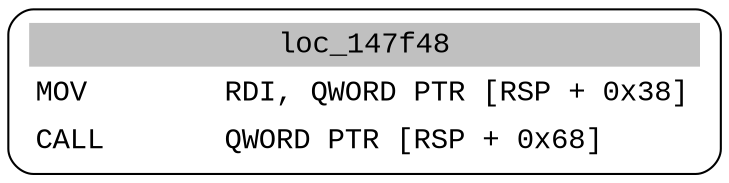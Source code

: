 digraph asm_graph {
1941 [
shape="Mrecord" fontname="Courier New"label =<<table border="0" cellborder="0" cellpadding="3"><tr><td align="center" colspan="2" bgcolor="grey">loc_147f48</td></tr><tr><td align="left">MOV        RDI, QWORD PTR [RSP + 0x38]</td></tr><tr><td align="left">CALL       QWORD PTR [RSP + 0x68]</td></tr></table>> ];
}